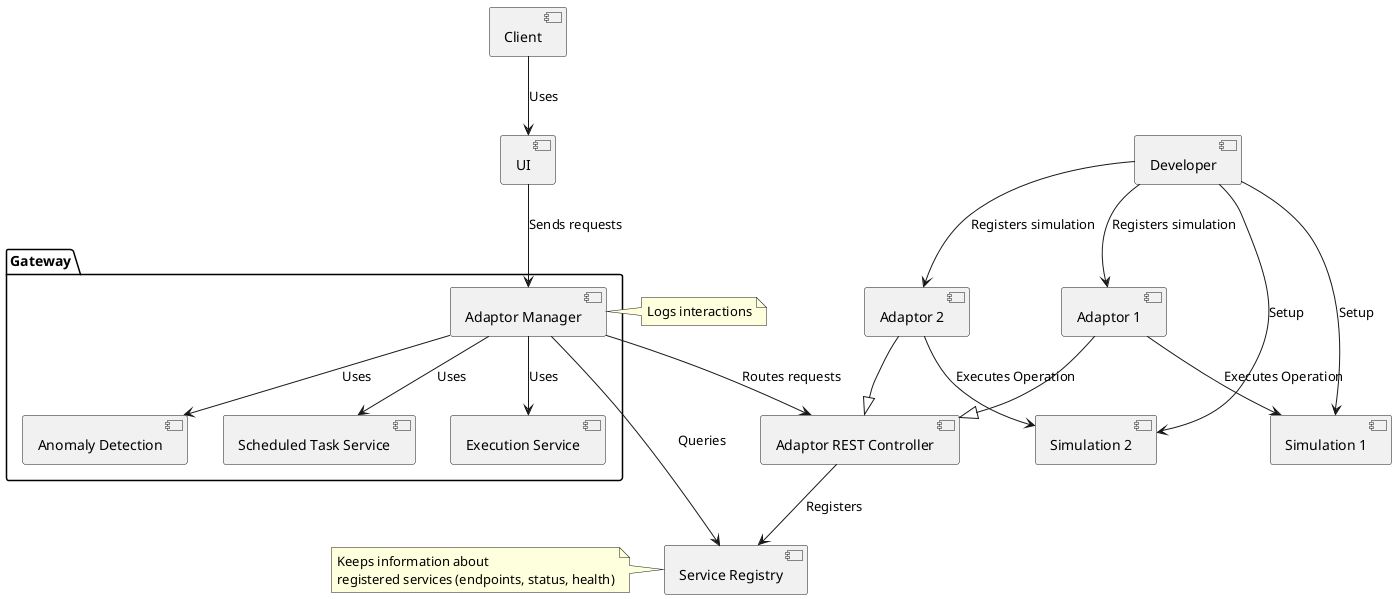 @startuml

[Service Registry]

[Adaptor 1] --|> [Adaptor REST Controller]
[Adaptor 2] --|> [Adaptor REST Controller]

package "Gateway" {
[Adaptor Manager]
[Execution Service]
[Anomaly Detection]
[Scheduled Task Service]
}

[Simulation 1]
[Simulation 2]

[Adaptor Manager] --> [Service Registry] : Queries
[Adaptor Manager] --> [Adaptor REST Controller] : Routes requests
[Adaptor REST Controller] --> [Service Registry] : Registers
[Adaptor 1] --> [Simulation 1] : Executes Operation
[Adaptor 2] --> [Simulation 2] : Executes Operation
[Adaptor Manager] --> [Execution Service] : Uses
[Adaptor Manager] --> [Scheduled Task Service] : Uses
[Adaptor Manager] --> [Anomaly Detection] : Uses

note right of [Adaptor Manager]
  Logs interactions
end note

note left of [Service Registry]
  Keeps information about 
  registered services (endpoints, status, health)
end note

[Client] --> [UI] : Uses
[UI] --> [Adaptor Manager] : Sends requests
[Developer] --> [Simulation 1] : Setup
[Developer] --> [Adaptor 1] : Registers simulation
[Developer] --> [Simulation 2]: Setup
[Developer] --> [Adaptor 2]: Registers simulation

@enduml
